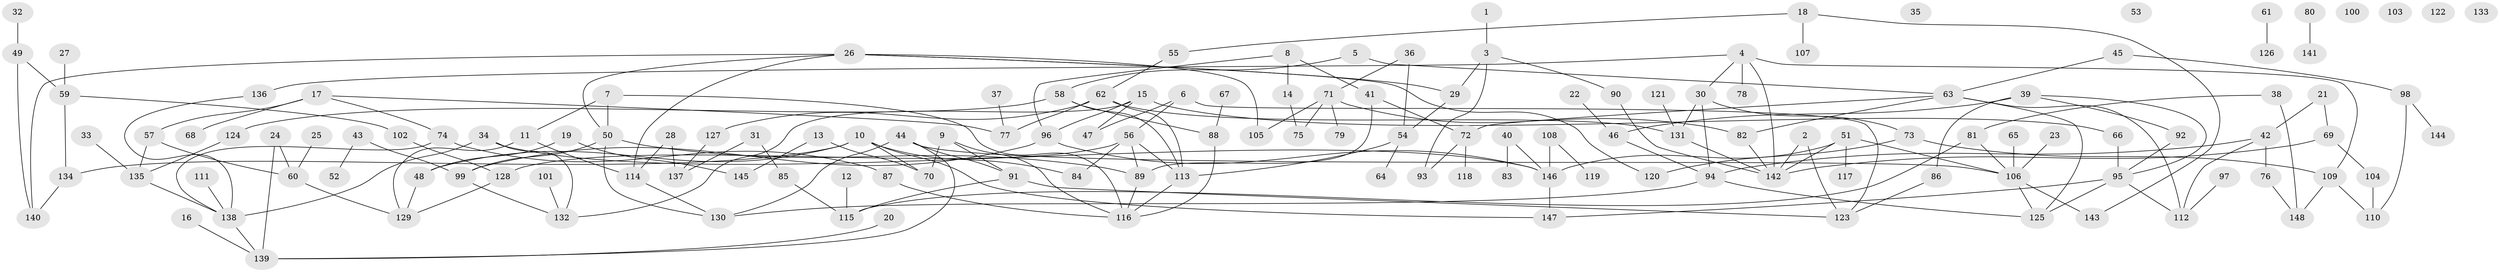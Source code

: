 // Generated by graph-tools (version 1.1) at 2025/40/03/09/25 04:40:12]
// undirected, 148 vertices, 199 edges
graph export_dot {
graph [start="1"]
  node [color=gray90,style=filled];
  1;
  2;
  3;
  4;
  5;
  6;
  7;
  8;
  9;
  10;
  11;
  12;
  13;
  14;
  15;
  16;
  17;
  18;
  19;
  20;
  21;
  22;
  23;
  24;
  25;
  26;
  27;
  28;
  29;
  30;
  31;
  32;
  33;
  34;
  35;
  36;
  37;
  38;
  39;
  40;
  41;
  42;
  43;
  44;
  45;
  46;
  47;
  48;
  49;
  50;
  51;
  52;
  53;
  54;
  55;
  56;
  57;
  58;
  59;
  60;
  61;
  62;
  63;
  64;
  65;
  66;
  67;
  68;
  69;
  70;
  71;
  72;
  73;
  74;
  75;
  76;
  77;
  78;
  79;
  80;
  81;
  82;
  83;
  84;
  85;
  86;
  87;
  88;
  89;
  90;
  91;
  92;
  93;
  94;
  95;
  96;
  97;
  98;
  99;
  100;
  101;
  102;
  103;
  104;
  105;
  106;
  107;
  108;
  109;
  110;
  111;
  112;
  113;
  114;
  115;
  116;
  117;
  118;
  119;
  120;
  121;
  122;
  123;
  124;
  125;
  126;
  127;
  128;
  129;
  130;
  131;
  132;
  133;
  134;
  135;
  136;
  137;
  138;
  139;
  140;
  141;
  142;
  143;
  144;
  145;
  146;
  147;
  148;
  1 -- 3;
  2 -- 123;
  2 -- 142;
  3 -- 29;
  3 -- 90;
  3 -- 93;
  4 -- 30;
  4 -- 78;
  4 -- 109;
  4 -- 136;
  4 -- 142;
  5 -- 58;
  5 -- 63;
  6 -- 47;
  6 -- 56;
  6 -- 123;
  7 -- 11;
  7 -- 50;
  7 -- 116;
  8 -- 14;
  8 -- 41;
  8 -- 96;
  9 -- 70;
  9 -- 91;
  9 -- 116;
  10 -- 48;
  10 -- 70;
  10 -- 84;
  10 -- 134;
  10 -- 147;
  11 -- 114;
  11 -- 129;
  12 -- 115;
  13 -- 70;
  13 -- 145;
  14 -- 75;
  15 -- 47;
  15 -- 66;
  15 -- 96;
  15 -- 132;
  16 -- 139;
  17 -- 57;
  17 -- 68;
  17 -- 74;
  17 -- 77;
  18 -- 55;
  18 -- 107;
  18 -- 143;
  19 -- 48;
  19 -- 145;
  20 -- 139;
  21 -- 42;
  21 -- 69;
  22 -- 46;
  23 -- 106;
  24 -- 60;
  24 -- 139;
  25 -- 60;
  26 -- 29;
  26 -- 50;
  26 -- 105;
  26 -- 114;
  26 -- 120;
  26 -- 140;
  27 -- 59;
  28 -- 114;
  28 -- 137;
  29 -- 54;
  30 -- 73;
  30 -- 94;
  30 -- 131;
  31 -- 85;
  31 -- 137;
  32 -- 49;
  33 -- 135;
  34 -- 132;
  34 -- 138;
  34 -- 146;
  36 -- 54;
  36 -- 71;
  37 -- 77;
  38 -- 81;
  38 -- 148;
  39 -- 46;
  39 -- 86;
  39 -- 92;
  39 -- 95;
  40 -- 83;
  40 -- 146;
  41 -- 72;
  41 -- 89;
  42 -- 76;
  42 -- 94;
  42 -- 112;
  43 -- 52;
  43 -- 99;
  44 -- 91;
  44 -- 106;
  44 -- 130;
  44 -- 139;
  45 -- 63;
  45 -- 98;
  46 -- 94;
  48 -- 129;
  49 -- 59;
  49 -- 140;
  50 -- 89;
  50 -- 99;
  50 -- 130;
  51 -- 106;
  51 -- 117;
  51 -- 142;
  51 -- 146;
  54 -- 64;
  54 -- 113;
  55 -- 62;
  56 -- 84;
  56 -- 89;
  56 -- 113;
  56 -- 128;
  57 -- 60;
  57 -- 135;
  58 -- 88;
  58 -- 113;
  58 -- 124;
  59 -- 102;
  59 -- 134;
  60 -- 129;
  61 -- 126;
  62 -- 77;
  62 -- 113;
  62 -- 127;
  62 -- 131;
  63 -- 72;
  63 -- 82;
  63 -- 112;
  63 -- 125;
  65 -- 106;
  66 -- 95;
  67 -- 88;
  69 -- 104;
  69 -- 142;
  71 -- 75;
  71 -- 79;
  71 -- 82;
  71 -- 105;
  72 -- 93;
  72 -- 118;
  73 -- 109;
  73 -- 120;
  74 -- 87;
  74 -- 138;
  76 -- 148;
  80 -- 141;
  81 -- 106;
  81 -- 115;
  82 -- 142;
  85 -- 115;
  86 -- 123;
  87 -- 116;
  88 -- 116;
  89 -- 116;
  90 -- 142;
  91 -- 115;
  91 -- 123;
  92 -- 95;
  94 -- 125;
  94 -- 130;
  95 -- 112;
  95 -- 125;
  95 -- 147;
  96 -- 99;
  96 -- 146;
  97 -- 112;
  98 -- 110;
  98 -- 144;
  99 -- 132;
  101 -- 132;
  102 -- 128;
  104 -- 110;
  106 -- 125;
  106 -- 143;
  108 -- 119;
  108 -- 146;
  109 -- 110;
  109 -- 148;
  111 -- 138;
  113 -- 116;
  114 -- 130;
  121 -- 131;
  124 -- 135;
  127 -- 137;
  128 -- 129;
  131 -- 142;
  134 -- 140;
  135 -- 138;
  136 -- 138;
  138 -- 139;
  146 -- 147;
}
